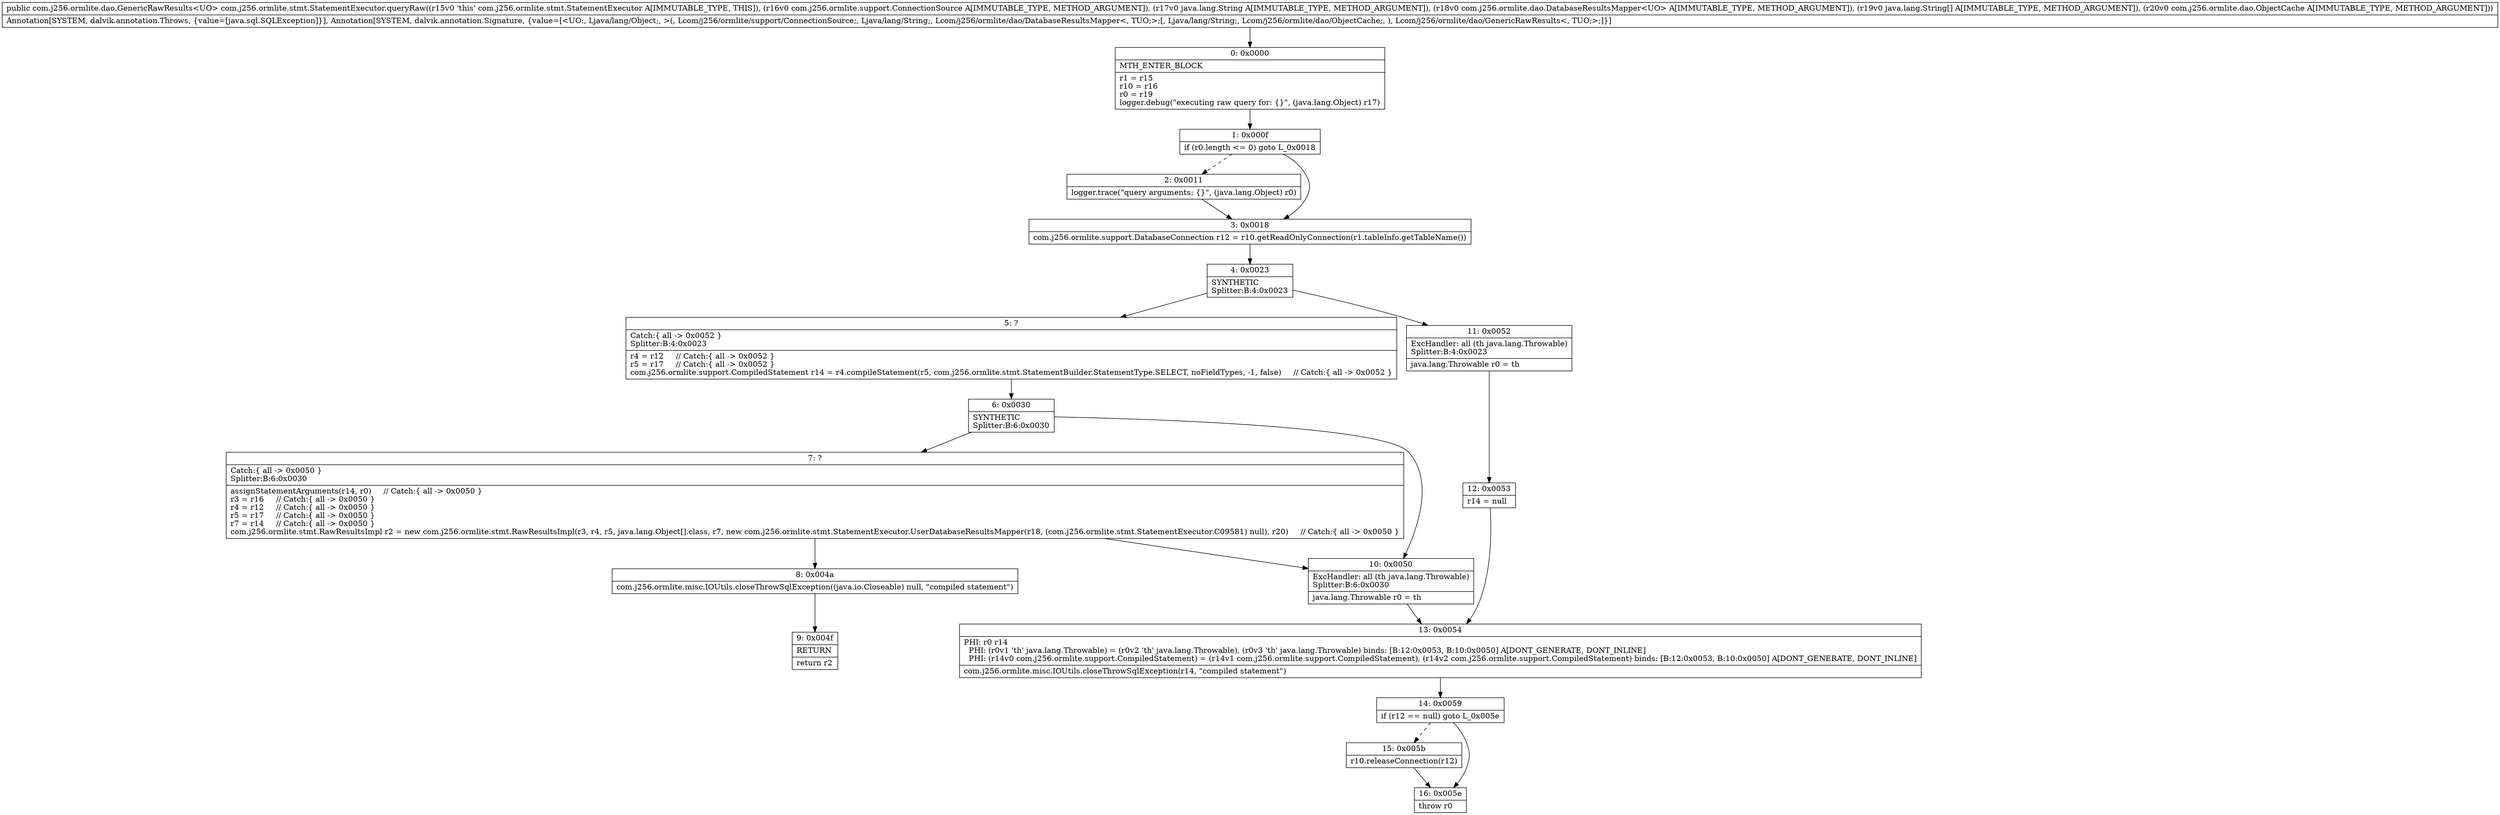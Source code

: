 digraph "CFG forcom.j256.ormlite.stmt.StatementExecutor.queryRaw(Lcom\/j256\/ormlite\/support\/ConnectionSource;Ljava\/lang\/String;Lcom\/j256\/ormlite\/dao\/DatabaseResultsMapper;[Ljava\/lang\/String;Lcom\/j256\/ormlite\/dao\/ObjectCache;)Lcom\/j256\/ormlite\/dao\/GenericRawResults;" {
Node_0 [shape=record,label="{0\:\ 0x0000|MTH_ENTER_BLOCK\l|r1 = r15\lr10 = r16\lr0 = r19\llogger.debug(\"executing raw query for: \{\}\", (java.lang.Object) r17)\l}"];
Node_1 [shape=record,label="{1\:\ 0x000f|if (r0.length \<= 0) goto L_0x0018\l}"];
Node_2 [shape=record,label="{2\:\ 0x0011|logger.trace(\"query arguments: \{\}\", (java.lang.Object) r0)\l}"];
Node_3 [shape=record,label="{3\:\ 0x0018|com.j256.ormlite.support.DatabaseConnection r12 = r10.getReadOnlyConnection(r1.tableInfo.getTableName())\l}"];
Node_4 [shape=record,label="{4\:\ 0x0023|SYNTHETIC\lSplitter:B:4:0x0023\l}"];
Node_5 [shape=record,label="{5\:\ ?|Catch:\{ all \-\> 0x0052 \}\lSplitter:B:4:0x0023\l|r4 = r12     \/\/ Catch:\{ all \-\> 0x0052 \}\lr5 = r17     \/\/ Catch:\{ all \-\> 0x0052 \}\lcom.j256.ormlite.support.CompiledStatement r14 = r4.compileStatement(r5, com.j256.ormlite.stmt.StatementBuilder.StatementType.SELECT, noFieldTypes, \-1, false)     \/\/ Catch:\{ all \-\> 0x0052 \}\l}"];
Node_6 [shape=record,label="{6\:\ 0x0030|SYNTHETIC\lSplitter:B:6:0x0030\l}"];
Node_7 [shape=record,label="{7\:\ ?|Catch:\{ all \-\> 0x0050 \}\lSplitter:B:6:0x0030\l|assignStatementArguments(r14, r0)     \/\/ Catch:\{ all \-\> 0x0050 \}\lr3 = r16     \/\/ Catch:\{ all \-\> 0x0050 \}\lr4 = r12     \/\/ Catch:\{ all \-\> 0x0050 \}\lr5 = r17     \/\/ Catch:\{ all \-\> 0x0050 \}\lr7 = r14     \/\/ Catch:\{ all \-\> 0x0050 \}\lcom.j256.ormlite.stmt.RawResultsImpl r2 = new com.j256.ormlite.stmt.RawResultsImpl(r3, r4, r5, java.lang.Object[].class, r7, new com.j256.ormlite.stmt.StatementExecutor.UserDatabaseResultsMapper(r18, (com.j256.ormlite.stmt.StatementExecutor.C09581) null), r20)     \/\/ Catch:\{ all \-\> 0x0050 \}\l}"];
Node_8 [shape=record,label="{8\:\ 0x004a|com.j256.ormlite.misc.IOUtils.closeThrowSqlException((java.io.Closeable) null, \"compiled statement\")\l}"];
Node_9 [shape=record,label="{9\:\ 0x004f|RETURN\l|return r2\l}"];
Node_10 [shape=record,label="{10\:\ 0x0050|ExcHandler: all (th java.lang.Throwable)\lSplitter:B:6:0x0030\l|java.lang.Throwable r0 = th\l}"];
Node_11 [shape=record,label="{11\:\ 0x0052|ExcHandler: all (th java.lang.Throwable)\lSplitter:B:4:0x0023\l|java.lang.Throwable r0 = th\l}"];
Node_12 [shape=record,label="{12\:\ 0x0053|r14 = null\l}"];
Node_13 [shape=record,label="{13\:\ 0x0054|PHI: r0 r14 \l  PHI: (r0v1 'th' java.lang.Throwable) = (r0v2 'th' java.lang.Throwable), (r0v3 'th' java.lang.Throwable) binds: [B:12:0x0053, B:10:0x0050] A[DONT_GENERATE, DONT_INLINE]\l  PHI: (r14v0 com.j256.ormlite.support.CompiledStatement) = (r14v1 com.j256.ormlite.support.CompiledStatement), (r14v2 com.j256.ormlite.support.CompiledStatement) binds: [B:12:0x0053, B:10:0x0050] A[DONT_GENERATE, DONT_INLINE]\l|com.j256.ormlite.misc.IOUtils.closeThrowSqlException(r14, \"compiled statement\")\l}"];
Node_14 [shape=record,label="{14\:\ 0x0059|if (r12 == null) goto L_0x005e\l}"];
Node_15 [shape=record,label="{15\:\ 0x005b|r10.releaseConnection(r12)\l}"];
Node_16 [shape=record,label="{16\:\ 0x005e|throw r0\l}"];
MethodNode[shape=record,label="{public com.j256.ormlite.dao.GenericRawResults\<UO\> com.j256.ormlite.stmt.StatementExecutor.queryRaw((r15v0 'this' com.j256.ormlite.stmt.StatementExecutor A[IMMUTABLE_TYPE, THIS]), (r16v0 com.j256.ormlite.support.ConnectionSource A[IMMUTABLE_TYPE, METHOD_ARGUMENT]), (r17v0 java.lang.String A[IMMUTABLE_TYPE, METHOD_ARGUMENT]), (r18v0 com.j256.ormlite.dao.DatabaseResultsMapper\<UO\> A[IMMUTABLE_TYPE, METHOD_ARGUMENT]), (r19v0 java.lang.String[] A[IMMUTABLE_TYPE, METHOD_ARGUMENT]), (r20v0 com.j256.ormlite.dao.ObjectCache A[IMMUTABLE_TYPE, METHOD_ARGUMENT]))  | Annotation[SYSTEM, dalvik.annotation.Throws, \{value=[java.sql.SQLException]\}], Annotation[SYSTEM, dalvik.annotation.Signature, \{value=[\<UO:, Ljava\/lang\/Object;, \>(, Lcom\/j256\/ormlite\/support\/ConnectionSource;, Ljava\/lang\/String;, Lcom\/j256\/ormlite\/dao\/DatabaseResultsMapper\<, TUO;\>;[, Ljava\/lang\/String;, Lcom\/j256\/ormlite\/dao\/ObjectCache;, ), Lcom\/j256\/ormlite\/dao\/GenericRawResults\<, TUO;\>;]\}]\l}"];
MethodNode -> Node_0;
Node_0 -> Node_1;
Node_1 -> Node_2[style=dashed];
Node_1 -> Node_3;
Node_2 -> Node_3;
Node_3 -> Node_4;
Node_4 -> Node_5;
Node_4 -> Node_11;
Node_5 -> Node_6;
Node_6 -> Node_7;
Node_6 -> Node_10;
Node_7 -> Node_8;
Node_7 -> Node_10;
Node_8 -> Node_9;
Node_10 -> Node_13;
Node_11 -> Node_12;
Node_12 -> Node_13;
Node_13 -> Node_14;
Node_14 -> Node_15[style=dashed];
Node_14 -> Node_16;
Node_15 -> Node_16;
}

